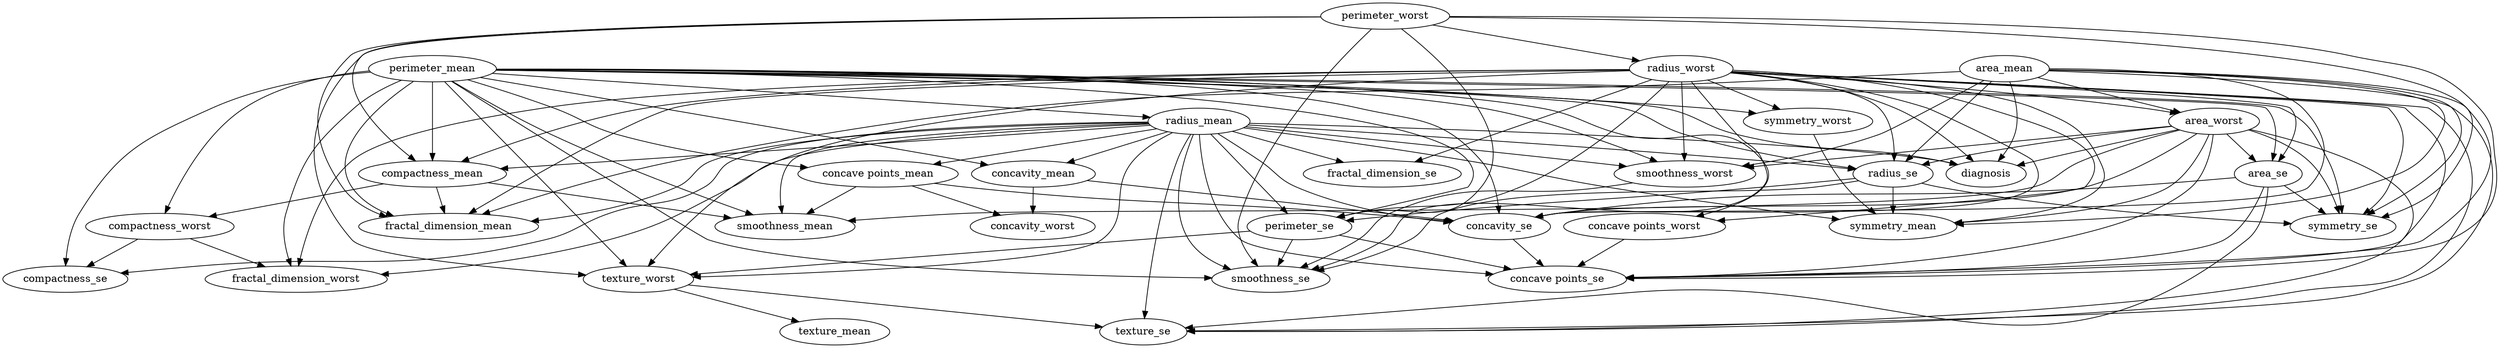 strict digraph  {
diagnosis;
radius_mean;
texture_mean;
perimeter_mean;
area_mean;
smoothness_mean;
compactness_mean;
concavity_mean;
"concave points_mean";
symmetry_mean;
fractal_dimension_mean;
radius_se;
texture_se;
perimeter_se;
area_se;
smoothness_se;
compactness_se;
concavity_se;
"concave points_se";
symmetry_se;
fractal_dimension_se;
radius_worst;
texture_worst;
perimeter_worst;
area_worst;
smoothness_worst;
compactness_worst;
concavity_worst;
"concave points_worst";
symmetry_worst;
fractal_dimension_worst;
radius_mean -> diagnosis  [origin=learned, weight="-2.744486393554497"];
radius_mean -> smoothness_mean  [origin=learned, weight="3.348088294644822"];
radius_mean -> compactness_mean  [origin=learned, weight="-12.465092134728746"];
radius_mean -> concavity_mean  [origin=learned, weight="-1.646771230685908"];
radius_mean -> "concave points_mean"  [origin=learned, weight="-1.343445254159164"];
radius_mean -> symmetry_mean  [origin=learned, weight="1.494028316898151"];
radius_mean -> fractal_dimension_mean  [origin=learned, weight="1.8695506431277367"];
radius_mean -> radius_se  [origin=learned, weight="-5.018393408846051"];
radius_mean -> texture_se  [origin=learned, weight="2.5532481021021725"];
radius_mean -> perimeter_se  [origin=learned, weight="-1.6894455038580323"];
radius_mean -> smoothness_se  [origin=learned, weight="1.4799500837176878"];
radius_mean -> compactness_se  [origin=learned, weight="-1.962784527800446"];
radius_mean -> concavity_se  [origin=learned, weight="6.754759155983531"];
radius_mean -> "concave points_se"  [origin=learned, weight="3.2897312931146883"];
radius_mean -> fractal_dimension_se  [origin=learned, weight="1.1790956055895672"];
radius_mean -> texture_worst  [origin=learned, weight="-1.9080086263827811"];
radius_mean -> smoothness_worst  [origin=learned, weight="-6.117695595464907"];
radius_mean -> fractal_dimension_worst  [origin=learned, weight="-2.2031547071577964"];
perimeter_mean -> diagnosis  [origin=learned, weight="1.4769535330524208"];
perimeter_mean -> radius_mean  [origin=learned, weight="0.9358609472786733"];
perimeter_mean -> smoothness_mean  [origin=learned, weight="-4.858634468734693"];
perimeter_mean -> compactness_mean  [origin=learned, weight="12.933007498598398"];
perimeter_mean -> concavity_mean  [origin=learned, weight="1.4111172001166188"];
perimeter_mean -> "concave points_mean"  [origin=learned, weight="1.58947570767318"];
perimeter_mean -> fractal_dimension_mean  [origin=learned, weight="-4.431907360142302"];
perimeter_mean -> radius_se  [origin=learned, weight="1.197044148956182"];
perimeter_mean -> perimeter_se  [origin=learned, weight="1.7200409656073425"];
perimeter_mean -> area_se  [origin=learned, weight="1.721999843187956"];
perimeter_mean -> smoothness_se  [origin=learned, weight="-1.0905482698379216"];
perimeter_mean -> compactness_se  [origin=learned, weight="2.782600851581733"];
perimeter_mean -> concavity_se  [origin=learned, weight="-4.7036449278596475"];
perimeter_mean -> symmetry_se  [origin=learned, weight="2.1577189520169933"];
perimeter_mean -> texture_worst  [origin=learned, weight="1.335065237502511"];
perimeter_mean -> smoothness_worst  [origin=learned, weight="3.9764346378505637"];
perimeter_mean -> compactness_worst  [origin=learned, weight="-1.4913963457038604"];
perimeter_mean -> "concave points_worst"  [origin=learned, weight="-1.1822828112792974"];
perimeter_mean -> symmetry_worst  [origin=learned, weight="-1.5220949369757357"];
perimeter_mean -> fractal_dimension_worst  [origin=learned, weight="1.930860064796429"];
area_mean -> diagnosis  [origin=learned, weight="0.8820372316772908"];
area_mean -> symmetry_mean  [origin=learned, weight="-1.2366768776762769"];
area_mean -> fractal_dimension_mean  [origin=learned, weight="1.4983514005499134"];
area_mean -> radius_se  [origin=learned, weight="3.159714660493361"];
area_mean -> texture_se  [origin=learned, weight="-1.5600792826229664"];
area_mean -> concavity_se  [origin=learned, weight="-1.35689285161467"];
area_mean -> "concave points_se"  [origin=learned, weight="-2.388465546795577"];
area_mean -> symmetry_se  [origin=learned, weight="-0.9657798722480815"];
area_mean -> area_worst  [origin=learned, weight="0.979171053482452"];
area_mean -> smoothness_worst  [origin=learned, weight="1.622347784805864"];
compactness_mean -> smoothness_mean  [origin=learned, weight="1.070657845951157"];
compactness_mean -> fractal_dimension_mean  [origin=learned, weight="1.4523223608088267"];
compactness_mean -> compactness_worst  [origin=learned, weight="0.8299393372158645"];
concavity_mean -> concavity_se  [origin=learned, weight="2.0328964386224007"];
concavity_mean -> concavity_worst  [origin=learned, weight="1.1759125967624182"];
"concave points_mean" -> smoothness_mean  [origin=learned, weight="1.2935241221181837"];
"concave points_mean" -> concavity_se  [origin=learned, weight="-1.624649670906641"];
"concave points_mean" -> concavity_worst  [origin=learned, weight="-1.0520699371146927"];
radius_se -> symmetry_mean  [origin=learned, weight="1.09120876343653"];
radius_se -> perimeter_se  [origin=learned, weight="0.957945357939777"];
radius_se -> smoothness_se  [origin=learned, weight="1.2240292277525289"];
radius_se -> symmetry_se  [origin=learned, weight="0.813631263838338"];
perimeter_se -> smoothness_se  [origin=learned, weight="-1.0140525777143068"];
perimeter_se -> "concave points_se"  [origin=learned, weight="0.8916536337293253"];
perimeter_se -> texture_worst  [origin=learned, weight="0.9635248697447224"];
area_se -> texture_se  [origin=learned, weight="-0.9770566837707834"];
area_se -> concavity_se  [origin=learned, weight="-0.8129127421379005"];
area_se -> "concave points_se"  [origin=learned, weight="-0.8080994934079929"];
area_se -> symmetry_se  [origin=learned, weight="-1.1830182215764642"];
concavity_se -> "concave points_se"  [origin=learned, weight="0.8013629687335686"];
radius_worst -> diagnosis  [origin=learned, weight="2.9856048229834906"];
radius_worst -> compactness_mean  [origin=learned, weight="1.6981542777900676"];
radius_worst -> symmetry_mean  [origin=learned, weight="-3.222271281120736"];
radius_worst -> fractal_dimension_mean  [origin=learned, weight="1.5460352537346116"];
radius_worst -> radius_se  [origin=learned, weight="3.0927244914364755"];
radius_worst -> texture_se  [origin=learned, weight="-2.438502521815149"];
radius_worst -> perimeter_se  [origin=learned, weight="-1.3380161822035743"];
radius_worst -> area_se  [origin=learned, weight="-1.2552595369685684"];
radius_worst -> smoothness_se  [origin=learned, weight="-2.7328051555969317"];
radius_worst -> concavity_se  [origin=learned, weight="-2.4362632434755276"];
radius_worst -> "concave points_se"  [origin=learned, weight="-2.8523459771782207"];
radius_worst -> symmetry_se  [origin=learned, weight="-2.674779682571542"];
radius_worst -> fractal_dimension_se  [origin=learned, weight="-1.4527908415585016"];
radius_worst -> texture_worst  [origin=learned, weight="1.5691526824696203"];
radius_worst -> area_worst  [origin=learned, weight="0.9807842018404779"];
radius_worst -> smoothness_worst  [origin=learned, weight="2.1528273083912635"];
radius_worst -> "concave points_worst"  [origin=learned, weight="0.8846418932629261"];
radius_worst -> symmetry_worst  [origin=learned, weight="1.414279729771093"];
radius_worst -> fractal_dimension_worst  [origin=learned, weight="1.5065088030392353"];
texture_worst -> texture_mean  [origin=learned, weight="0.9368410090006247"];
texture_worst -> texture_se  [origin=learned, weight="1.3668542909902333"];
perimeter_worst -> compactness_mean  [origin=learned, weight="-0.8026652004787039"];
perimeter_worst -> fractal_dimension_mean  [origin=learned, weight="-1.3049842354570689"];
perimeter_worst -> perimeter_se  [origin=learned, weight="1.4016809741041685"];
perimeter_worst -> smoothness_se  [origin=learned, weight="1.5714978621446358"];
perimeter_worst -> "concave points_se"  [origin=learned, weight="-1.0649569705196988"];
perimeter_worst -> symmetry_se  [origin=learned, weight="-1.4505686792140404"];
perimeter_worst -> radius_worst  [origin=learned, weight="0.9918515795672201"];
perimeter_worst -> texture_worst  [origin=learned, weight="-1.3208542240189103"];
area_worst -> diagnosis  [origin=learned, weight="-1.809881810196968"];
area_worst -> smoothness_mean  [origin=learned, weight="-0.9535995651259824"];
area_worst -> symmetry_mean  [origin=learned, weight="1.9278772186941766"];
area_worst -> radius_se  [origin=learned, weight="-1.662658892566468"];
area_worst -> texture_se  [origin=learned, weight="2.0989305828334763"];
area_worst -> area_se  [origin=learned, weight="1.2321581261182626"];
area_worst -> concavity_se  [origin=learned, weight="1.7624085980180162"];
area_worst -> "concave points_se"  [origin=learned, weight="2.644285768413846"];
area_worst -> symmetry_se  [origin=learned, weight="2.231006637148218"];
area_worst -> smoothness_worst  [origin=learned, weight="-1.1512394989522297"];
smoothness_worst -> smoothness_se  [origin=learned, weight="1.0104662496370063"];
compactness_worst -> compactness_se  [origin=learned, weight="0.885088341475205"];
compactness_worst -> fractal_dimension_worst  [origin=learned, weight="0.8230731957274413"];
"concave points_worst" -> "concave points_se"  [origin=learned, weight="1.0115424807004232"];
symmetry_worst -> symmetry_mean  [origin=learned, weight="0.9146353147140309"];
}
